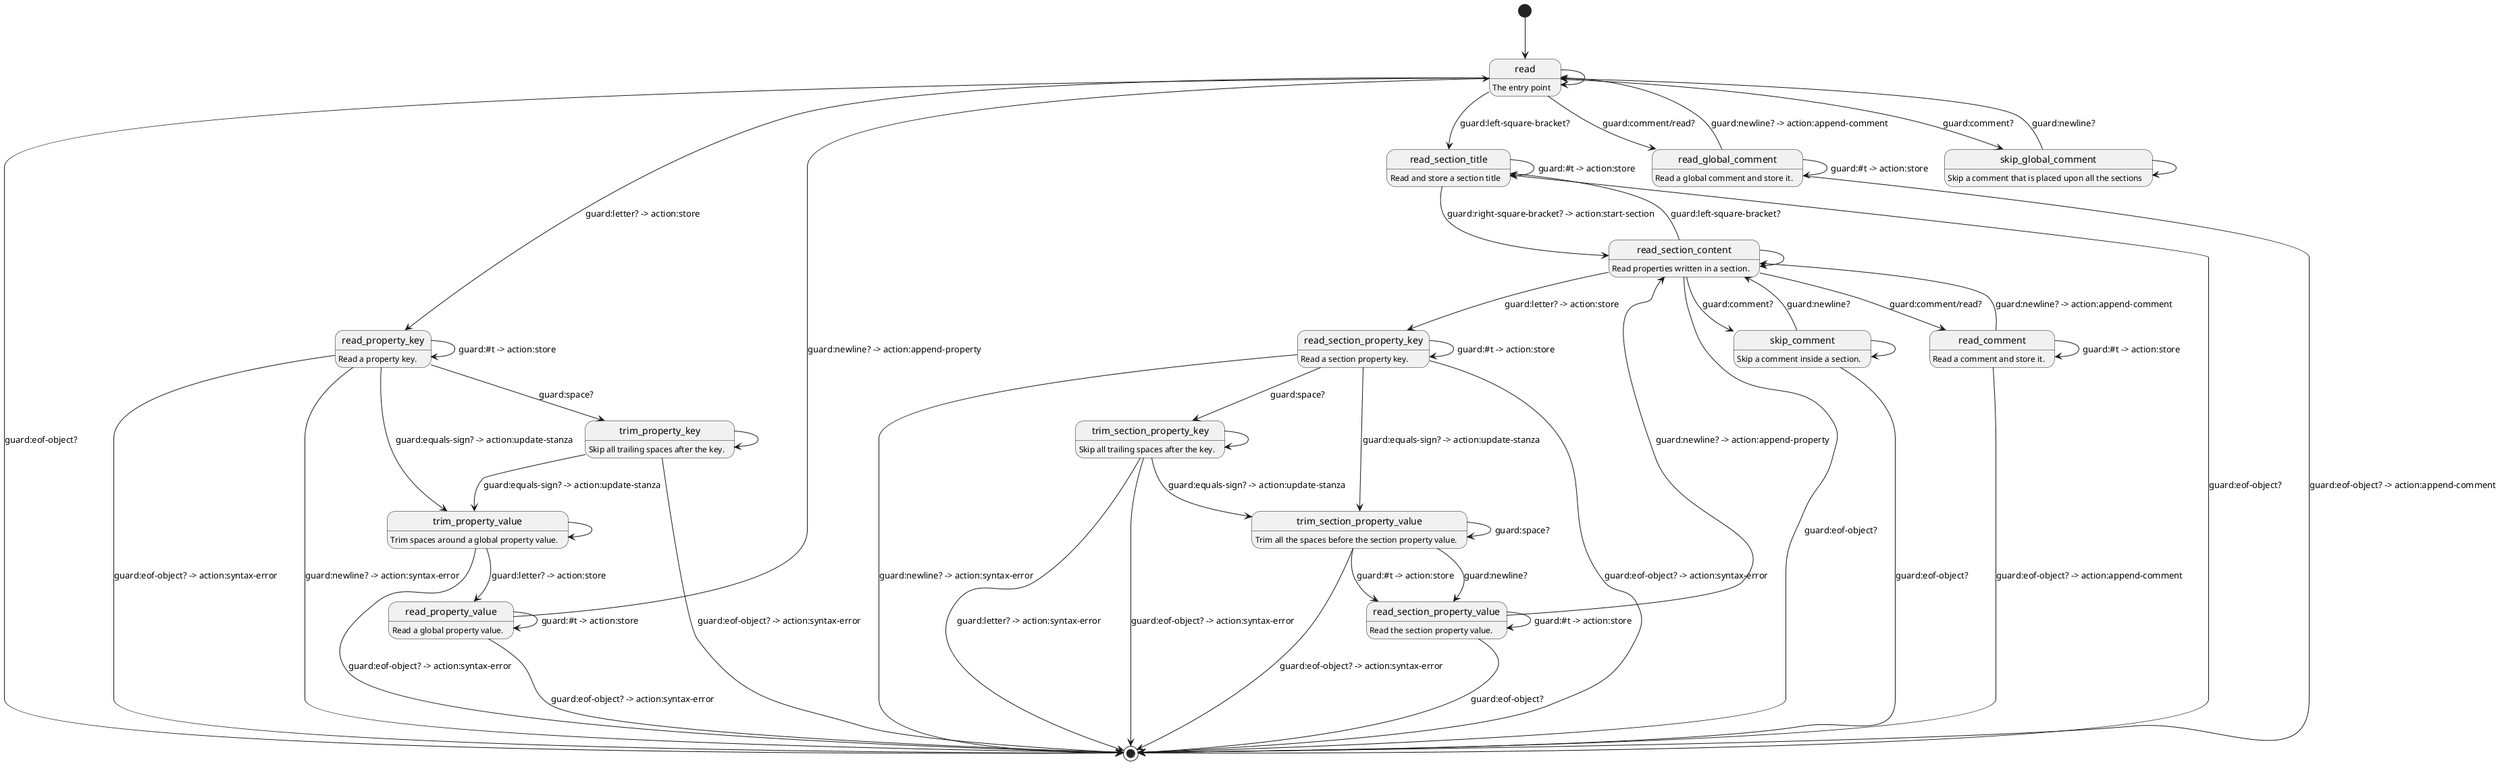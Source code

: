 @startuml
[*] --> read

read: The entry point
read ---> [*]: guard:eof-object?
read --> read_global_comment: guard:comment/read?
read --> skip_global_comment: guard:comment?
read --> read_section_title: guard:left-square-bracket?
read --> read_property_key: guard:letter? -> action:store
read -> read

read_property_key: Read a property key.
read_property_key ---> [*]: guard:eof-object? -> action:syntax-error
read_property_key ---> [*]: guard:newline? -> action:syntax-error
read_property_key --> trim_property_key: guard:space?
read_property_key --> trim_property_value: guard:equals-sign? -> action:update-stanza
read_property_key -> read_property_key: guard:#t -> action:store

trim_property_key: Skip all trailing spaces after the key.
trim_property_key ---> [*]: guard:eof-object? -> action:syntax-error
trim_property_key --> trim_property_value: guard:equals-sign? -> action:update-stanza
trim_property_key -> trim_property_key

trim_property_value: Trim spaces around a global property value.
trim_property_value ---> [*]: guard:eof-object? -> action:syntax-error
trim_property_value --> read_property_value: guard:letter? -> action:store
trim_property_value -> trim_property_value

read_property_value: Read a global property value.
read_property_value ---> [*]: guard:eof-object? -> action:syntax-error
read_property_value --> read: guard:newline? -> action:append-property
read_property_value -> read_property_value: guard:#t -> action:store

skip_global_comment: Skip a comment that is placed upon all the sections
skip_global_comment --> read: guard:newline?
skip_global_comment -> skip_global_comment

read_global_comment: Read a global comment and store it.
read_global_comment ---> [*]: guard:eof-object? -> action:append-comment
read_global_comment --> read: guard:newline? -> action:append-comment
read_global_comment --> read_global_comment: guard:#t -> action:store

read_section_title: Read and store a section title
read_section_title --> [*]: guard:eof-object?
read_section_title --> read_section_content: guard:right-square-bracket? -> action:start-section
read_section_title --> read_section_title: guard:#t -> action:store

read_section_content: Read properties written in a section.
read_section_content ---> [*]: guard:eof-object?
read_section_content --> read_comment: guard:comment/read?
read_section_content --> skip_comment: guard:comment?
read_section_content --> read_section_property_key: guard:letter? -> action:store
read_section_content --> read_section_title: guard:left-square-bracket?
read_section_content -> read_section_content

skip_comment: Skip a comment inside a section.
skip_comment --> [*]: guard:eof-object?
skip_comment --> read_section_content: guard:newline?
skip_comment -> skip_comment

read_comment: Read a comment and store it.
read_comment ---> [*]: guard:eof-object? -> action:append-comment
read_comment --> read_section_content: guard:newline? -> action:append-comment
read_comment -> read_comment: guard:#t -> action:store

read_section_property_key: Read a section property key.
read_section_property_key ---> [*]: guard:eof-object? -> action:syntax-error
read_section_property_key ---> [*]: guard:newline? -> action:syntax-error
read_section_property_key --> trim_section_property_key: guard:space?
read_section_property_key --> trim_section_property_value: guard:equals-sign? -> action:update-stanza
read_section_property_key -> read_section_property_key: guard:#t -> action:store

trim_section_property_key: Skip all trailing spaces after the key.
trim_section_property_key ---> [*]: guard:eof-object? -> action:syntax-error
trim_section_property_key ---> [*]: guard:letter? -> action:syntax-error
trim_section_property_key --> trim_section_property_value: guard:equals-sign? -> action:update-stanza
trim_section_property_key -> trim_section_property_key

trim_section_property_value: Trim all the spaces before the section property value.
trim_section_property_value ---> [*]: guard:eof-object? -> action:syntax-error
trim_section_property_value --> trim_section_property_value: guard:space?
trim_section_property_value --> read_section_property_value: guard:newline?
trim_section_property_value --> read_section_property_value: guard:#t -> action:store

read_section_property_value: Read the section property value.
read_section_property_value ---> [*]: guard:eof-object?
read_section_property_value --> read_section_content: guard:newline? -> action:append-property
read_section_property_value -> read_section_property_value: guard:#t -> action:store
@enduml